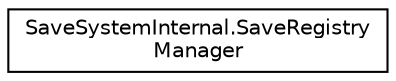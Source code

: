 digraph "Graphical Class Hierarchy"
{
 // LATEX_PDF_SIZE
  edge [fontname="Helvetica",fontsize="10",labelfontname="Helvetica",labelfontsize="10"];
  node [fontname="Helvetica",fontsize="10",shape=record];
  rankdir="LR";
  Node0 [label="SaveSystemInternal.SaveRegistry\lManager",height=0.2,width=0.4,color="black", fillcolor="white", style="filled",URL="$class_save_system_internal_1_1_save_registry_manager.html",tooltip="Class which handles the save registry file, responsible for storing metadata about saved games includ..."];
}

